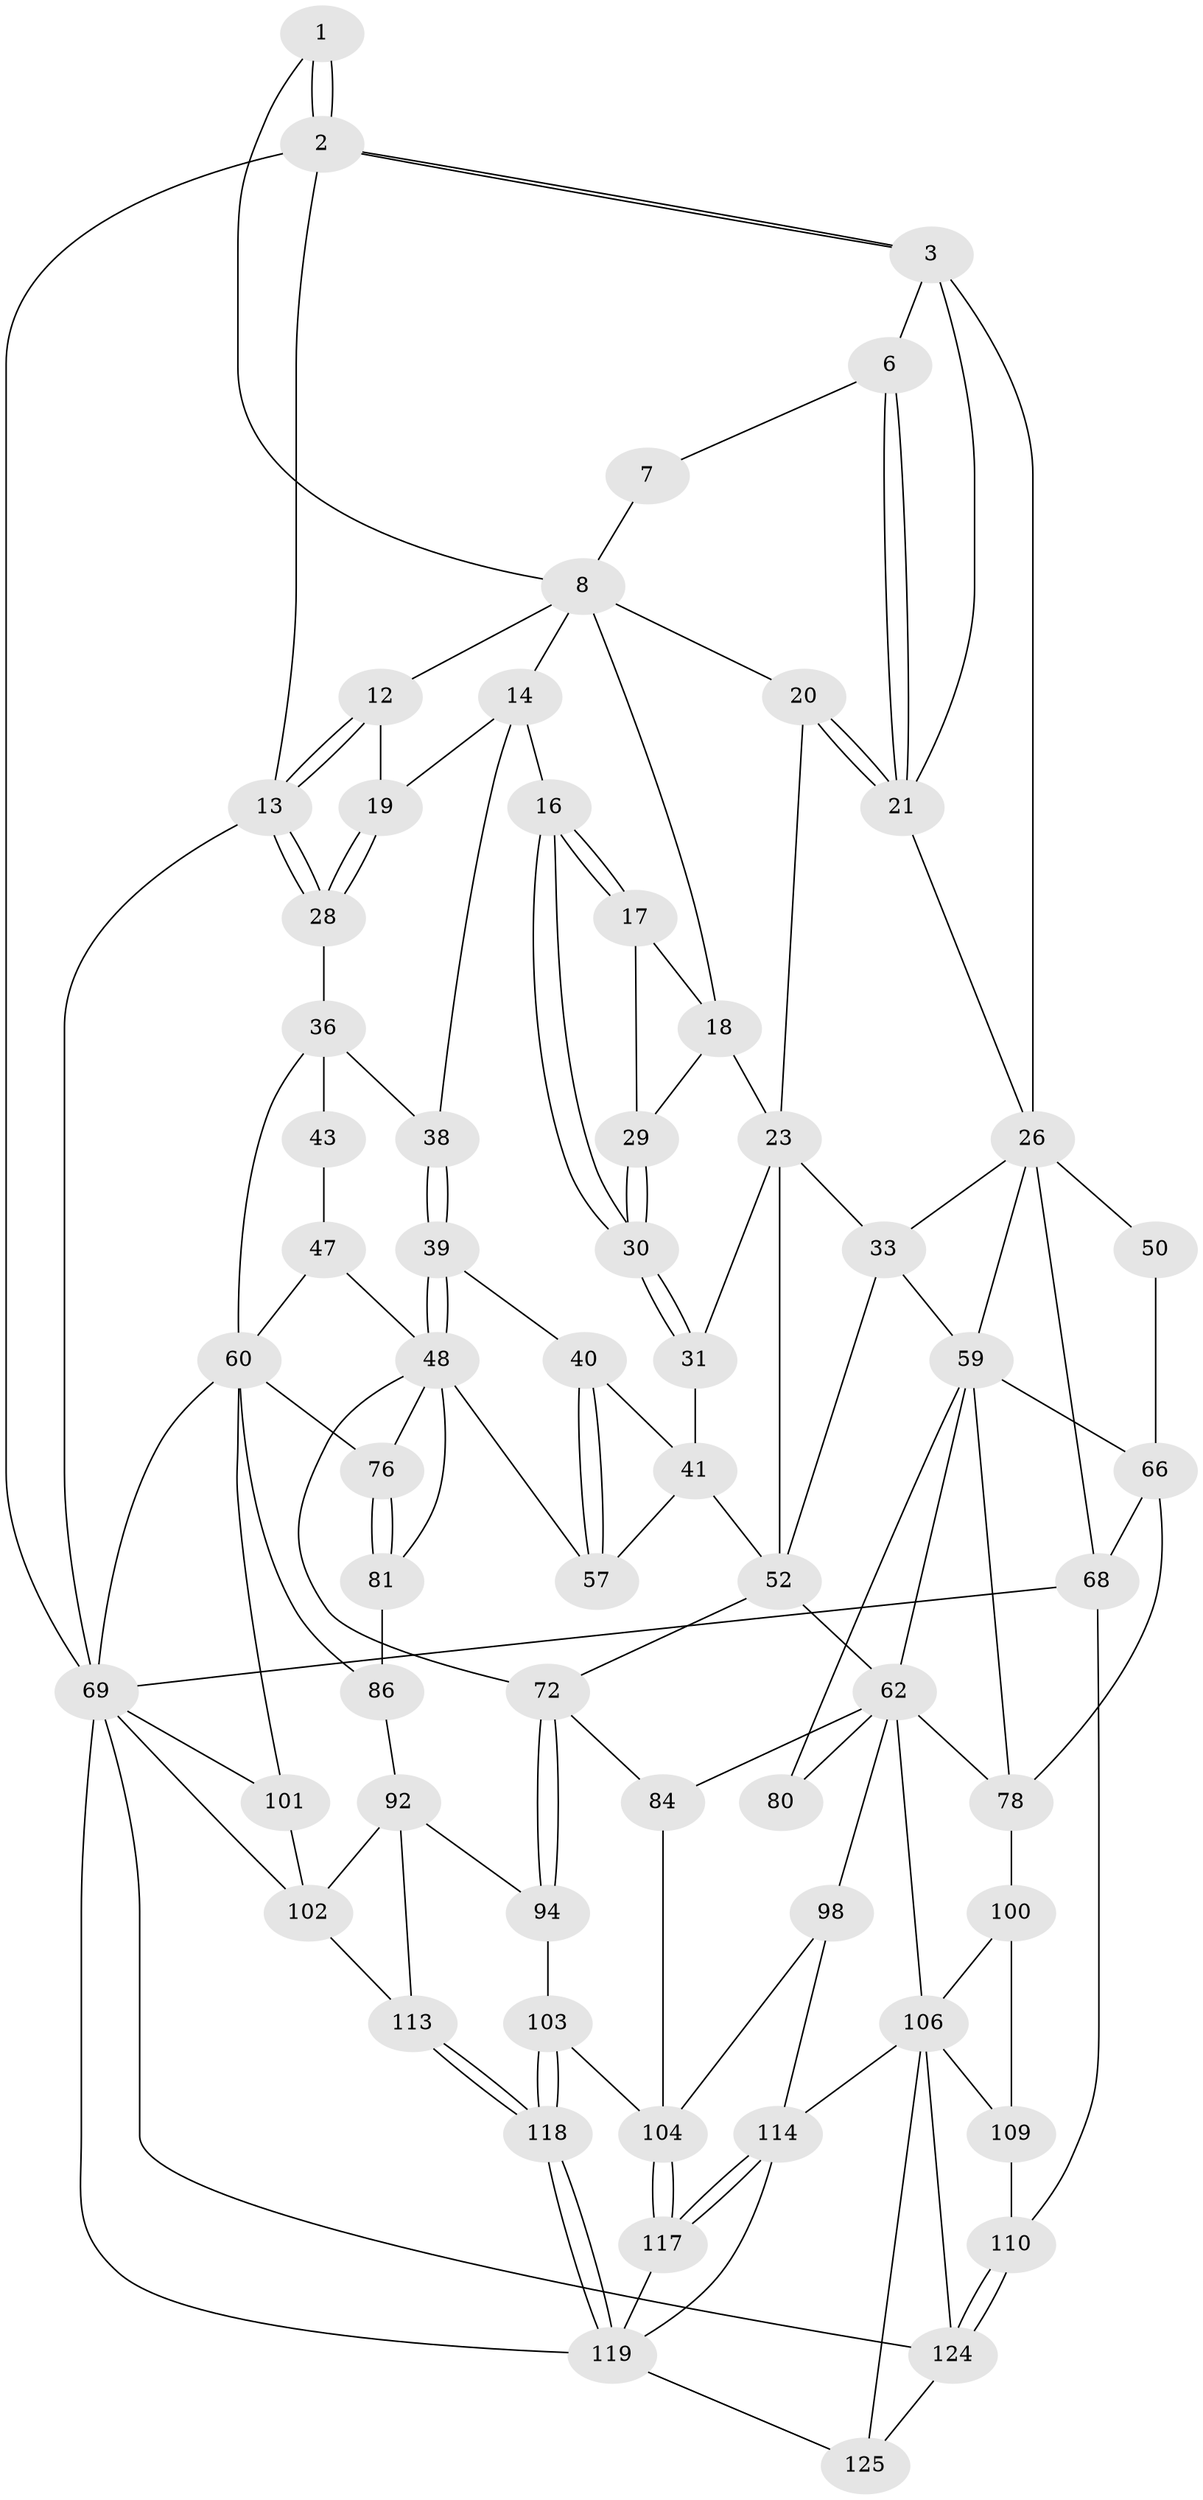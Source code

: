 // original degree distribution, {3: 0.0234375, 6: 0.2421875, 4: 0.2421875, 5: 0.4921875}
// Generated by graph-tools (version 1.1) at 2025/16/03/09/25 04:16:44]
// undirected, 64 vertices, 141 edges
graph export_dot {
graph [start="1"]
  node [color=gray90,style=filled];
  1 [pos="+0.254640914070072+0"];
  2 [pos="+0+0"];
  3 [pos="+0+0",super="+4"];
  6 [pos="+0.16735803963723567+0.04654757302114179"];
  7 [pos="+0.24761038823308062+0"];
  8 [pos="+0.5873553662498064+0",super="+11+9"];
  12 [pos="+0.7645228401482789+0"];
  13 [pos="+1+0"];
  14 [pos="+0.7575925597868022+0.13545345122233213",super="+15"];
  16 [pos="+0.6829188396250035+0.1778652418245168"];
  17 [pos="+0.5754763209847313+0.12297154823299955"];
  18 [pos="+0.5117352103806532+0.036442115386124976",super="+22"];
  19 [pos="+0.9108304409445337+0.07795096850601475"];
  20 [pos="+0.332713749923934+0.17218967709845637"];
  21 [pos="+0.30195608627474174+0.1691283176551667",super="+25"];
  23 [pos="+0.39188520020385115+0.25610539261276494",super="+32+24"];
  26 [pos="+0.1096243356613046+0.24831875602522485",super="+35+27"];
  28 [pos="+1+0.01507432263838"];
  29 [pos="+0.5340614405196755+0.19083035976167"];
  30 [pos="+0.6250366352648179+0.22804251243094564"];
  31 [pos="+0.6208580423862761+0.24231235066638457"];
  33 [pos="+0.30162092835325044+0.3356941091984999",super="+34"];
  36 [pos="+1+0.08919013925669486",super="+37+45"];
  38 [pos="+0.8074152619129976+0.2252558012009628"];
  39 [pos="+0.7988435643452515+0.30132923064188866"];
  40 [pos="+0.7880220215539424+0.3064995056653438"];
  41 [pos="+0.6827790627932763+0.35152429043223843",super="+58"];
  43 [pos="+0.9363606520820064+0.3062971853653662",super="+44"];
  47 [pos="+0.923290358483904+0.4165686547987408"];
  48 [pos="+0.852911382647017+0.4172562489141246",super="+55"];
  50 [pos="+0.07259816803646409+0.37746398614063115"];
  52 [pos="+0.5287594984121096+0.4099322382239577",super="+53"];
  57 [pos="+0.696204395703967+0.4548963952777977"];
  59 [pos="+0.19615686751294176+0.4612829230923921",super="+64"];
  60 [pos="+1+0.5204866716722446",super="+61"];
  62 [pos="+0.33965040407175623+0.4915264798297679",super="+63+82"];
  66 [pos="+0.09539229750465629+0.43416227122044415",super="+67"];
  68 [pos="+0+0.5960942540231198",super="+96"];
  69 [pos="+1+1",super="+97+70+122"];
  72 [pos="+0.5834963501176222+0.6259873960123485",super="+73"];
  76 [pos="+0.8041432996849232+0.4849938462221168"];
  78 [pos="+0.08773736163848823+0.5727576001398907",super="+79+89"];
  80 [pos="+0.22553515170470076+0.5803826560903006"];
  81 [pos="+0.7649139616807922+0.6177994708017724"];
  84 [pos="+0.45736603565159767+0.6649395773464041"];
  86 [pos="+0.8666682308922383+0.6135326577227957",super="+87+91"];
  92 [pos="+0.7875834479261594+0.7346784521611114",super="+95+93"];
  94 [pos="+0.6260828306019004+0.7226535184332552"];
  98 [pos="+0.3720142983487301+0.7256036005748043",super="+111"];
  100 [pos="+0.12422654508860191+0.7579010461346006",super="+108"];
  101 [pos="+0.974748202698561+0.8187688309805399"];
  102 [pos="+0.9511527321745396+0.8291739608925035",super="+112"];
  103 [pos="+0.5706418092337028+0.8147795993108442"];
  104 [pos="+0.5651391473272094+0.8152182029763607",super="+105"];
  106 [pos="+0.23164268678710564+0.8491731298721256",super="+107+116"];
  109 [pos="+0.009433316829994952+0.8359723060325553"];
  110 [pos="+0.004044733507746667+0.836911011388976"];
  113 [pos="+0.766128179533908+0.8352699494579697"];
  114 [pos="+0.3713164571716995+0.8333315201061504",super="+115"];
  117 [pos="+0.49040945401815705+0.8703088799575468"];
  118 [pos="+0.6362270110406957+0.968737375253975"];
  119 [pos="+0.62374936674137+1",super="+120"];
  124 [pos="+0.13878890562062443+1",super="+126"];
  125 [pos="+0.23410925707267227+1"];
  1 -- 2;
  1 -- 2;
  1 -- 8;
  2 -- 3;
  2 -- 3;
  2 -- 13;
  2 -- 69;
  3 -- 26 [weight=2];
  3 -- 21;
  3 -- 6;
  6 -- 7;
  6 -- 21;
  6 -- 21;
  7 -- 8;
  8 -- 12;
  8 -- 14;
  8 -- 18;
  8 -- 20;
  12 -- 13;
  12 -- 13;
  12 -- 19;
  13 -- 28;
  13 -- 28;
  13 -- 69;
  14 -- 19;
  14 -- 16;
  14 -- 38;
  16 -- 17;
  16 -- 17;
  16 -- 30;
  16 -- 30;
  17 -- 18;
  17 -- 29;
  18 -- 29;
  18 -- 23;
  19 -- 28;
  19 -- 28;
  20 -- 21;
  20 -- 21;
  20 -- 23;
  21 -- 26;
  23 -- 31;
  23 -- 52;
  23 -- 33;
  26 -- 59;
  26 -- 50 [weight=2];
  26 -- 68;
  26 -- 33;
  28 -- 36;
  29 -- 30;
  29 -- 30;
  30 -- 31;
  30 -- 31;
  31 -- 41;
  33 -- 52;
  33 -- 59;
  36 -- 38;
  36 -- 43;
  36 -- 60;
  38 -- 39;
  38 -- 39;
  39 -- 40;
  39 -- 48;
  39 -- 48;
  40 -- 41;
  40 -- 57;
  40 -- 57;
  41 -- 52;
  41 -- 57;
  43 -- 47;
  47 -- 48;
  47 -- 60;
  48 -- 81;
  48 -- 72;
  48 -- 57;
  48 -- 76;
  50 -- 66;
  52 -- 72;
  52 -- 62;
  59 -- 80;
  59 -- 66;
  59 -- 78;
  59 -- 62;
  60 -- 69;
  60 -- 101;
  60 -- 86 [weight=2];
  60 -- 76;
  62 -- 80 [weight=2];
  62 -- 98 [weight=2];
  62 -- 84;
  62 -- 106;
  62 -- 78;
  66 -- 68;
  66 -- 78;
  68 -- 69;
  68 -- 110;
  69 -- 101;
  69 -- 124;
  69 -- 102;
  69 -- 119;
  72 -- 94;
  72 -- 94;
  72 -- 84;
  76 -- 81;
  76 -- 81;
  78 -- 100 [weight=2];
  81 -- 86;
  84 -- 104;
  86 -- 92 [weight=2];
  92 -- 102;
  92 -- 113;
  92 -- 94;
  94 -- 103;
  98 -- 114;
  98 -- 104;
  100 -- 106;
  100 -- 109;
  101 -- 102;
  102 -- 113;
  103 -- 104;
  103 -- 118;
  103 -- 118;
  104 -- 117;
  104 -- 117;
  106 -- 124;
  106 -- 109;
  106 -- 125;
  106 -- 114;
  109 -- 110;
  110 -- 124;
  110 -- 124;
  113 -- 118;
  113 -- 118;
  114 -- 117;
  114 -- 117;
  114 -- 119;
  117 -- 119;
  118 -- 119;
  118 -- 119;
  119 -- 125;
  124 -- 125;
}
